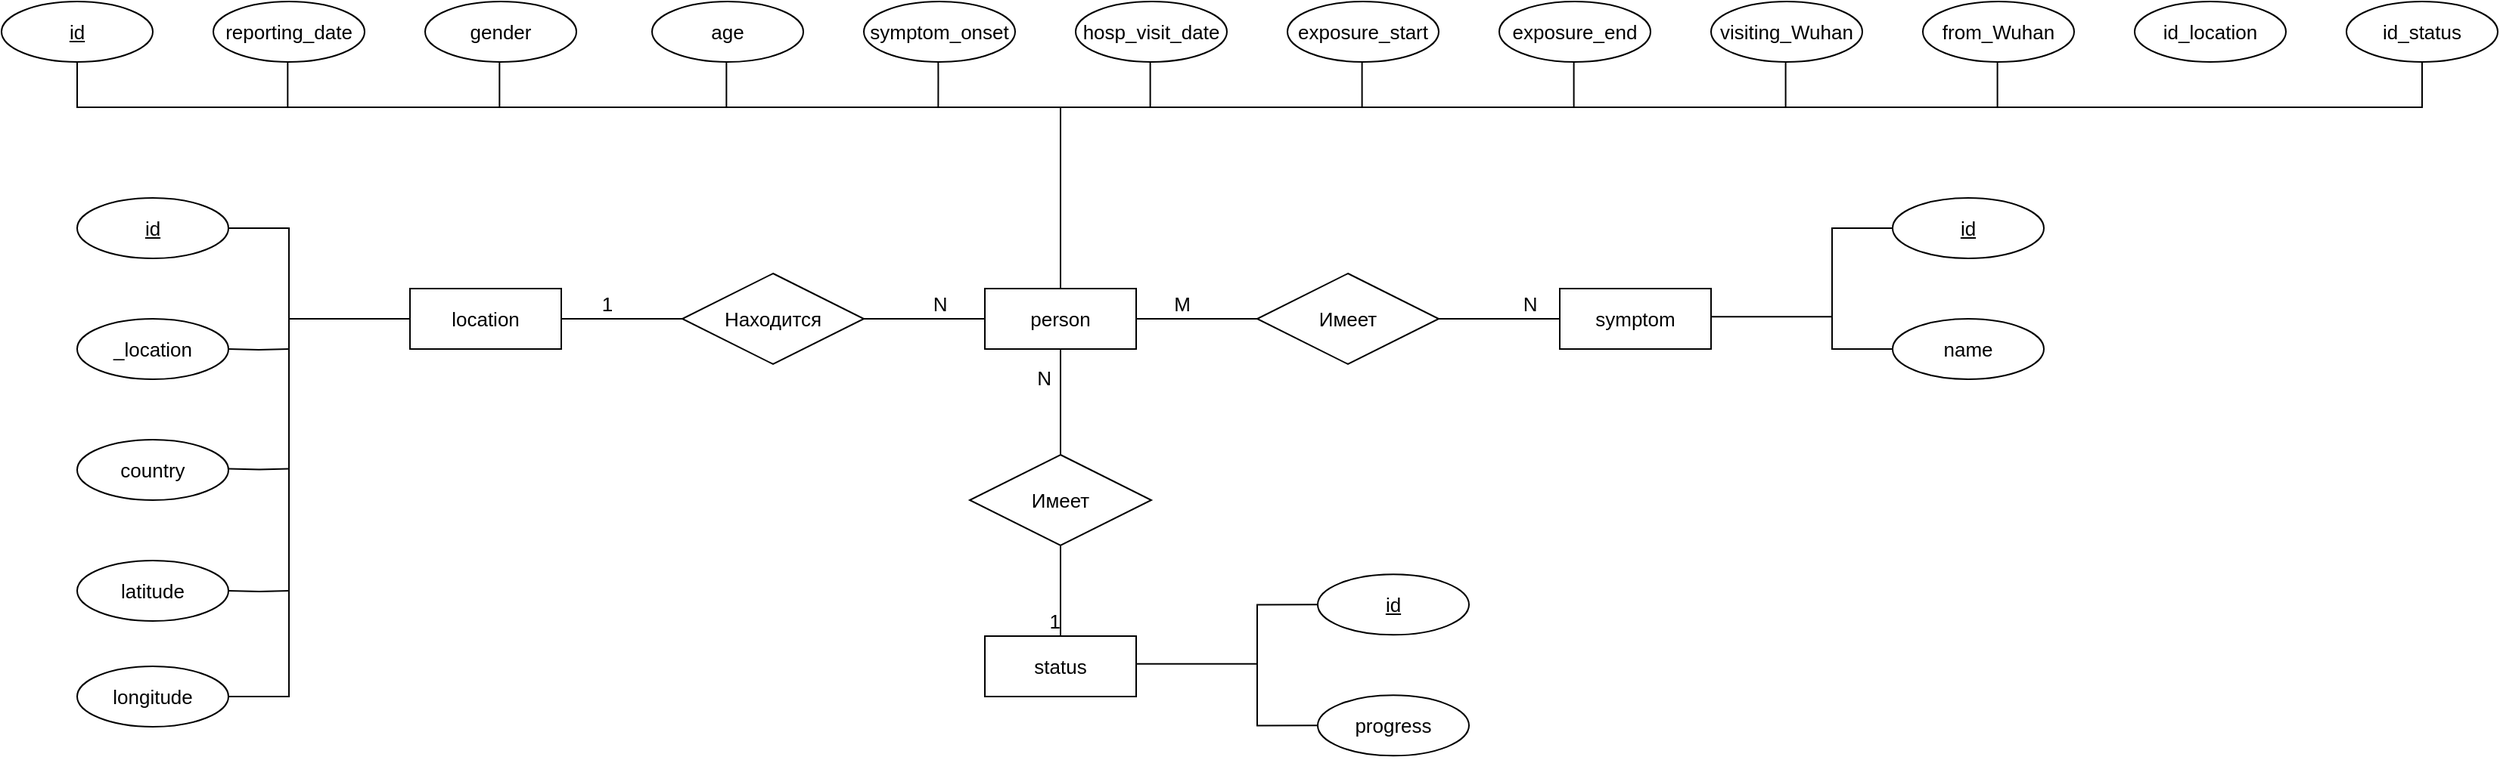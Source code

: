 <mxfile version="15.5.9" type="device"><diagram id="osi7OH8ObkUwHAoTdVre" name="Page-1"><mxGraphModel dx="2937" dy="1273" grid="1" gridSize="10" guides="1" tooltips="1" connect="1" arrows="1" fold="1" page="1" pageScale="1" pageWidth="827" pageHeight="1169" math="0" shadow="0"><root><mxCell id="0"/><mxCell id="1" parent="0"/><mxCell id="30GxtH21Q-TQqUOLnulj-53" style="edgeStyle=orthogonalEdgeStyle;rounded=0;orthogonalLoop=1;jettySize=auto;html=1;exitX=0.5;exitY=0;exitDx=0;exitDy=0;fontFamily=Helvetica;fontSize=13;endArrow=none;endFill=0;" edge="1" parent="1" source="30GxtH21Q-TQqUOLnulj-39"><mxGeometry relative="1" as="geometry"><mxPoint x="420" y="220" as="targetPoint"/></mxGeometry></mxCell><mxCell id="30GxtH21Q-TQqUOLnulj-39" value="person" style="whiteSpace=wrap;html=1;align=center;fontFamily=Helvetica;fontSize=13;" vertex="1" parent="1"><mxGeometry x="370" y="340" width="100" height="40" as="geometry"/></mxCell><mxCell id="30GxtH21Q-TQqUOLnulj-40" value="id" style="ellipse;whiteSpace=wrap;html=1;align=center;fontStyle=4;fontFamily=Helvetica;fontSize=13;" vertex="1" parent="1"><mxGeometry x="-280" y="150" width="100" height="40" as="geometry"/></mxCell><mxCell id="30GxtH21Q-TQqUOLnulj-42" value="reporting_date" style="ellipse;whiteSpace=wrap;html=1;align=center;fontFamily=Helvetica;fontSize=13;" vertex="1" parent="1"><mxGeometry x="-140" y="150" width="100" height="40" as="geometry"/></mxCell><mxCell id="30GxtH21Q-TQqUOLnulj-43" value="gender" style="ellipse;whiteSpace=wrap;html=1;align=center;fontFamily=Helvetica;fontSize=13;" vertex="1" parent="1"><mxGeometry y="150" width="100" height="40" as="geometry"/></mxCell><mxCell id="30GxtH21Q-TQqUOLnulj-44" value="age" style="ellipse;whiteSpace=wrap;html=1;align=center;fontFamily=Helvetica;fontSize=13;" vertex="1" parent="1"><mxGeometry x="150" y="150" width="100" height="40" as="geometry"/></mxCell><mxCell id="30GxtH21Q-TQqUOLnulj-45" value="symptom_onset" style="ellipse;whiteSpace=wrap;html=1;align=center;fontFamily=Helvetica;fontSize=13;" vertex="1" parent="1"><mxGeometry x="290" y="150" width="100" height="40" as="geometry"/></mxCell><mxCell id="30GxtH21Q-TQqUOLnulj-46" value="hosp_visit_date" style="ellipse;whiteSpace=wrap;html=1;align=center;fontFamily=Helvetica;fontSize=13;" vertex="1" parent="1"><mxGeometry x="430" y="150" width="100" height="40" as="geometry"/></mxCell><mxCell id="30GxtH21Q-TQqUOLnulj-47" value="exposure_start" style="ellipse;whiteSpace=wrap;html=1;align=center;fontFamily=Helvetica;fontSize=13;" vertex="1" parent="1"><mxGeometry x="570" y="150" width="100" height="40" as="geometry"/></mxCell><mxCell id="30GxtH21Q-TQqUOLnulj-48" value="exposure_end&lt;br&gt;" style="ellipse;whiteSpace=wrap;html=1;align=center;fontFamily=Helvetica;fontSize=13;" vertex="1" parent="1"><mxGeometry x="710" y="150" width="100" height="40" as="geometry"/></mxCell><mxCell id="30GxtH21Q-TQqUOLnulj-49" value="visiting_Wuhan" style="ellipse;whiteSpace=wrap;html=1;align=center;fontFamily=Helvetica;fontSize=13;" vertex="1" parent="1"><mxGeometry x="850" y="150" width="100" height="40" as="geometry"/></mxCell><mxCell id="30GxtH21Q-TQqUOLnulj-50" value="from_Wuhan" style="ellipse;whiteSpace=wrap;html=1;align=center;fontFamily=Helvetica;fontSize=13;" vertex="1" parent="1"><mxGeometry x="990" y="150" width="100" height="40" as="geometry"/></mxCell><mxCell id="30GxtH21Q-TQqUOLnulj-54" style="edgeStyle=orthogonalEdgeStyle;rounded=0;orthogonalLoop=1;jettySize=auto;html=1;exitX=0.5;exitY=1;exitDx=0;exitDy=0;fontFamily=Helvetica;fontSize=13;endArrow=none;endFill=0;entryX=0.5;entryY=1;entryDx=0;entryDy=0;" edge="1" parent="1" source="30GxtH21Q-TQqUOLnulj-40" target="30GxtH21Q-TQqUOLnulj-58"><mxGeometry relative="1" as="geometry"><mxPoint x="430" y="240" as="targetPoint"/><mxPoint x="430" y="270" as="sourcePoint"/><Array as="points"><mxPoint x="-230" y="220"/><mxPoint x="1320" y="220"/></Array></mxGeometry></mxCell><mxCell id="30GxtH21Q-TQqUOLnulj-56" style="edgeStyle=orthogonalEdgeStyle;rounded=0;orthogonalLoop=1;jettySize=auto;html=1;exitX=0.5;exitY=0;exitDx=0;exitDy=0;fontFamily=Helvetica;fontSize=13;endArrow=none;endFill=0;" edge="1" parent="1"><mxGeometry relative="1" as="geometry"><mxPoint x="-90.83" y="190" as="targetPoint"/><mxPoint x="-90.83" y="220" as="sourcePoint"/></mxGeometry></mxCell><mxCell id="30GxtH21Q-TQqUOLnulj-57" value="id_location" style="ellipse;whiteSpace=wrap;html=1;align=center;fontFamily=Helvetica;fontSize=13;" vertex="1" parent="1"><mxGeometry x="1130" y="150" width="100" height="40" as="geometry"/></mxCell><mxCell id="30GxtH21Q-TQqUOLnulj-58" value="id_status" style="ellipse;whiteSpace=wrap;html=1;align=center;fontFamily=Helvetica;fontSize=13;" vertex="1" parent="1"><mxGeometry x="1270" y="150" width="100" height="40" as="geometry"/></mxCell><mxCell id="30GxtH21Q-TQqUOLnulj-59" style="edgeStyle=orthogonalEdgeStyle;rounded=0;orthogonalLoop=1;jettySize=auto;html=1;exitX=0.5;exitY=0;exitDx=0;exitDy=0;fontFamily=Helvetica;fontSize=13;endArrow=none;endFill=0;" edge="1" parent="1"><mxGeometry relative="1" as="geometry"><mxPoint x="49.17" y="190" as="targetPoint"/><mxPoint x="49.17" y="220" as="sourcePoint"/></mxGeometry></mxCell><mxCell id="30GxtH21Q-TQqUOLnulj-60" style="edgeStyle=orthogonalEdgeStyle;rounded=0;orthogonalLoop=1;jettySize=auto;html=1;exitX=0.5;exitY=0;exitDx=0;exitDy=0;fontFamily=Helvetica;fontSize=13;endArrow=none;endFill=0;" edge="1" parent="1"><mxGeometry relative="1" as="geometry"><mxPoint x="199.17" y="190" as="targetPoint"/><mxPoint x="199.17" y="220" as="sourcePoint"/></mxGeometry></mxCell><mxCell id="30GxtH21Q-TQqUOLnulj-61" style="edgeStyle=orthogonalEdgeStyle;rounded=0;orthogonalLoop=1;jettySize=auto;html=1;exitX=0.5;exitY=0;exitDx=0;exitDy=0;fontFamily=Helvetica;fontSize=13;endArrow=none;endFill=0;" edge="1" parent="1"><mxGeometry relative="1" as="geometry"><mxPoint x="339.17" y="190" as="targetPoint"/><mxPoint x="339.17" y="220" as="sourcePoint"/><Array as="points"><mxPoint x="339" y="200"/><mxPoint x="339" y="200"/></Array></mxGeometry></mxCell><mxCell id="30GxtH21Q-TQqUOLnulj-62" style="edgeStyle=orthogonalEdgeStyle;rounded=0;orthogonalLoop=1;jettySize=auto;html=1;exitX=0.5;exitY=0;exitDx=0;exitDy=0;fontFamily=Helvetica;fontSize=13;endArrow=none;endFill=0;" edge="1" parent="1"><mxGeometry relative="1" as="geometry"><mxPoint x="479.31" y="190" as="targetPoint"/><mxPoint x="479.31" y="220" as="sourcePoint"/><Array as="points"><mxPoint x="479.14" y="190"/></Array></mxGeometry></mxCell><mxCell id="30GxtH21Q-TQqUOLnulj-63" style="edgeStyle=orthogonalEdgeStyle;rounded=0;orthogonalLoop=1;jettySize=auto;html=1;exitX=0.5;exitY=0;exitDx=0;exitDy=0;fontFamily=Helvetica;fontSize=13;endArrow=none;endFill=0;" edge="1" parent="1"><mxGeometry relative="1" as="geometry"><mxPoint x="619.31" y="190" as="targetPoint"/><mxPoint x="619.31" y="220" as="sourcePoint"/><Array as="points"><mxPoint x="619.14" y="200"/><mxPoint x="619.14" y="200"/></Array></mxGeometry></mxCell><mxCell id="30GxtH21Q-TQqUOLnulj-64" style="edgeStyle=orthogonalEdgeStyle;rounded=0;orthogonalLoop=1;jettySize=auto;html=1;exitX=0.5;exitY=0;exitDx=0;exitDy=0;fontFamily=Helvetica;fontSize=13;endArrow=none;endFill=0;" edge="1" parent="1"><mxGeometry relative="1" as="geometry"><mxPoint x="759.31" y="190" as="targetPoint"/><mxPoint x="759.31" y="220" as="sourcePoint"/><Array as="points"><mxPoint x="759.14" y="200"/><mxPoint x="759.14" y="200"/></Array></mxGeometry></mxCell><mxCell id="30GxtH21Q-TQqUOLnulj-65" style="edgeStyle=orthogonalEdgeStyle;rounded=0;orthogonalLoop=1;jettySize=auto;html=1;exitX=0.5;exitY=0;exitDx=0;exitDy=0;fontFamily=Helvetica;fontSize=13;endArrow=none;endFill=0;" edge="1" parent="1"><mxGeometry relative="1" as="geometry"><mxPoint x="899.31" y="190" as="targetPoint"/><mxPoint x="899.31" y="220" as="sourcePoint"/><Array as="points"><mxPoint x="899.14" y="200"/><mxPoint x="899.14" y="200"/></Array></mxGeometry></mxCell><mxCell id="30GxtH21Q-TQqUOLnulj-66" style="edgeStyle=orthogonalEdgeStyle;rounded=0;orthogonalLoop=1;jettySize=auto;html=1;exitX=0.5;exitY=0;exitDx=0;exitDy=0;fontFamily=Helvetica;fontSize=13;endArrow=none;endFill=0;" edge="1" parent="1"><mxGeometry relative="1" as="geometry"><mxPoint x="1039.31" y="190" as="targetPoint"/><mxPoint x="1039.31" y="220" as="sourcePoint"/><Array as="points"><mxPoint x="1039.14" y="200"/><mxPoint x="1039.14" y="200"/></Array></mxGeometry></mxCell><mxCell id="30GxtH21Q-TQqUOLnulj-74" value="" style="edgeStyle=orthogonalEdgeStyle;rounded=0;orthogonalLoop=1;jettySize=auto;html=1;fontFamily=Helvetica;fontSize=13;endArrow=none;endFill=0;" edge="1" parent="1" source="30GxtH21Q-TQqUOLnulj-67" target="30GxtH21Q-TQqUOLnulj-69"><mxGeometry relative="1" as="geometry"/></mxCell><mxCell id="30GxtH21Q-TQqUOLnulj-75" value="" style="edgeStyle=orthogonalEdgeStyle;rounded=0;orthogonalLoop=1;jettySize=auto;html=1;fontFamily=Helvetica;fontSize=13;endArrow=none;endFill=0;" edge="1" parent="1" source="30GxtH21Q-TQqUOLnulj-67" target="30GxtH21Q-TQqUOLnulj-69"><mxGeometry relative="1" as="geometry"/></mxCell><mxCell id="30GxtH21Q-TQqUOLnulj-77" value="1" style="edgeLabel;html=1;align=center;verticalAlign=middle;resizable=0;points=[];fontSize=13;fontFamily=Helvetica;" vertex="1" connectable="0" parent="30GxtH21Q-TQqUOLnulj-75"><mxGeometry x="-0.039" y="1" relative="1" as="geometry"><mxPoint x="-9" y="-9" as="offset"/></mxGeometry></mxCell><mxCell id="30GxtH21Q-TQqUOLnulj-67" value="location" style="whiteSpace=wrap;html=1;align=center;fontFamily=Helvetica;fontSize=13;" vertex="1" parent="1"><mxGeometry x="-10" y="340" width="100" height="40" as="geometry"/></mxCell><mxCell id="30GxtH21Q-TQqUOLnulj-69" value="Находится" style="shape=rhombus;perimeter=rhombusPerimeter;whiteSpace=wrap;html=1;align=center;fontFamily=Helvetica;fontSize=13;" vertex="1" parent="1"><mxGeometry x="170" y="330" width="120" height="60" as="geometry"/></mxCell><mxCell id="30GxtH21Q-TQqUOLnulj-70" style="edgeStyle=orthogonalEdgeStyle;rounded=0;orthogonalLoop=1;jettySize=auto;html=1;exitX=1;exitY=0.5;exitDx=0;exitDy=0;fontFamily=Helvetica;fontSize=13;endArrow=none;endFill=0;entryX=0;entryY=0.5;entryDx=0;entryDy=0;" edge="1" parent="1" source="30GxtH21Q-TQqUOLnulj-69" target="30GxtH21Q-TQqUOLnulj-39"><mxGeometry relative="1" as="geometry"><mxPoint x="330" y="410" as="targetPoint"/><mxPoint x="330" y="530" as="sourcePoint"/></mxGeometry></mxCell><mxCell id="30GxtH21Q-TQqUOLnulj-72" value="N" style="edgeLabel;html=1;align=center;verticalAlign=middle;resizable=0;points=[];fontSize=13;fontFamily=Helvetica;" vertex="1" connectable="0" parent="30GxtH21Q-TQqUOLnulj-70"><mxGeometry x="0.211" y="-3" relative="1" as="geometry"><mxPoint x="1" y="-13" as="offset"/></mxGeometry></mxCell><mxCell id="30GxtH21Q-TQqUOLnulj-78" value="id" style="ellipse;whiteSpace=wrap;html=1;align=center;fontStyle=4;fontFamily=Helvetica;fontSize=13;" vertex="1" parent="1"><mxGeometry x="-230" y="280" width="100" height="40" as="geometry"/></mxCell><mxCell id="30GxtH21Q-TQqUOLnulj-79" value="_location" style="ellipse;whiteSpace=wrap;html=1;align=center;fontFamily=Helvetica;fontSize=13;" vertex="1" parent="1"><mxGeometry x="-230" y="360" width="100" height="40" as="geometry"/></mxCell><mxCell id="30GxtH21Q-TQqUOLnulj-80" value="country" style="ellipse;whiteSpace=wrap;html=1;align=center;fontFamily=Helvetica;fontSize=13;" vertex="1" parent="1"><mxGeometry x="-230" y="440" width="100" height="40" as="geometry"/></mxCell><mxCell id="30GxtH21Q-TQqUOLnulj-81" value="latitude" style="ellipse;whiteSpace=wrap;html=1;align=center;fontFamily=Helvetica;fontSize=13;" vertex="1" parent="1"><mxGeometry x="-230" y="520" width="100" height="40" as="geometry"/></mxCell><mxCell id="30GxtH21Q-TQqUOLnulj-82" value="longitude" style="ellipse;whiteSpace=wrap;html=1;align=center;fontFamily=Helvetica;fontSize=13;" vertex="1" parent="1"><mxGeometry x="-230" y="590" width="100" height="40" as="geometry"/></mxCell><mxCell id="30GxtH21Q-TQqUOLnulj-83" style="edgeStyle=orthogonalEdgeStyle;rounded=0;orthogonalLoop=1;jettySize=auto;html=1;exitX=1;exitY=0.5;exitDx=0;exitDy=0;fontFamily=Helvetica;fontSize=13;endArrow=none;endFill=0;entryX=1;entryY=0.5;entryDx=0;entryDy=0;" edge="1" parent="1" source="30GxtH21Q-TQqUOLnulj-82" target="30GxtH21Q-TQqUOLnulj-78"><mxGeometry relative="1" as="geometry"><mxPoint x="-50" y="350" as="targetPoint"/><mxPoint x="-50" y="470" as="sourcePoint"/><Array as="points"><mxPoint x="-90" y="610"/><mxPoint x="-90" y="300"/></Array></mxGeometry></mxCell><mxCell id="30GxtH21Q-TQqUOLnulj-84" value="" style="edgeStyle=orthogonalEdgeStyle;rounded=0;orthogonalLoop=1;jettySize=auto;html=1;fontFamily=Helvetica;fontSize=13;endArrow=none;endFill=0;" edge="1" parent="1"><mxGeometry relative="1" as="geometry"><mxPoint x="-90" y="360" as="sourcePoint"/><mxPoint x="-10" y="360" as="targetPoint"/></mxGeometry></mxCell><mxCell id="30GxtH21Q-TQqUOLnulj-88" value="Имеет" style="shape=rhombus;perimeter=rhombusPerimeter;whiteSpace=wrap;html=1;align=center;fontFamily=Helvetica;fontSize=13;" vertex="1" parent="1"><mxGeometry x="550" y="330" width="120" height="60" as="geometry"/></mxCell><mxCell id="30GxtH21Q-TQqUOLnulj-89" value="" style="edgeStyle=orthogonalEdgeStyle;rounded=0;orthogonalLoop=1;jettySize=auto;html=1;fontFamily=Helvetica;fontSize=13;endArrow=none;endFill=0;" edge="1" parent="1"><mxGeometry relative="1" as="geometry"><mxPoint x="670" y="360.0" as="sourcePoint"/><mxPoint x="750" y="360.0" as="targetPoint"/></mxGeometry></mxCell><mxCell id="30GxtH21Q-TQqUOLnulj-90" value="N" style="edgeLabel;html=1;align=center;verticalAlign=middle;resizable=0;points=[];fontSize=13;fontFamily=Helvetica;" vertex="1" connectable="0" parent="30GxtH21Q-TQqUOLnulj-89"><mxGeometry x="-0.039" y="1" relative="1" as="geometry"><mxPoint x="21" y="-9" as="offset"/></mxGeometry></mxCell><mxCell id="30GxtH21Q-TQqUOLnulj-91" value="" style="edgeStyle=orthogonalEdgeStyle;rounded=0;orthogonalLoop=1;jettySize=auto;html=1;fontFamily=Helvetica;fontSize=13;endArrow=none;endFill=0;" edge="1" parent="1"><mxGeometry relative="1" as="geometry"><mxPoint x="470" y="360" as="sourcePoint"/><mxPoint x="550" y="360" as="targetPoint"/></mxGeometry></mxCell><mxCell id="30GxtH21Q-TQqUOLnulj-92" value="M" style="edgeLabel;html=1;align=center;verticalAlign=middle;resizable=0;points=[];fontSize=13;fontFamily=Helvetica;" vertex="1" connectable="0" parent="30GxtH21Q-TQqUOLnulj-91"><mxGeometry x="-0.039" y="1" relative="1" as="geometry"><mxPoint x="-9" y="-9" as="offset"/></mxGeometry></mxCell><mxCell id="30GxtH21Q-TQqUOLnulj-93" value="symptom" style="whiteSpace=wrap;html=1;align=center;fontFamily=Helvetica;fontSize=13;" vertex="1" parent="1"><mxGeometry x="750" y="340" width="100" height="40" as="geometry"/></mxCell><mxCell id="30GxtH21Q-TQqUOLnulj-95" value="id" style="ellipse;whiteSpace=wrap;html=1;align=center;fontStyle=4;fontFamily=Helvetica;fontSize=13;" vertex="1" parent="1"><mxGeometry x="970" y="280" width="100" height="40" as="geometry"/></mxCell><mxCell id="30GxtH21Q-TQqUOLnulj-96" value="name" style="ellipse;whiteSpace=wrap;html=1;align=center;fontFamily=Helvetica;fontSize=13;" vertex="1" parent="1"><mxGeometry x="970" y="360" width="100" height="40" as="geometry"/></mxCell><mxCell id="30GxtH21Q-TQqUOLnulj-97" value="" style="edgeStyle=orthogonalEdgeStyle;rounded=0;orthogonalLoop=1;jettySize=auto;html=1;fontFamily=Helvetica;fontSize=13;endArrow=none;endFill=0;" edge="1" parent="1"><mxGeometry relative="1" as="geometry"><mxPoint x="850" y="358.57" as="sourcePoint"/><mxPoint x="930" y="358.57" as="targetPoint"/></mxGeometry></mxCell><mxCell id="30GxtH21Q-TQqUOLnulj-98" style="edgeStyle=orthogonalEdgeStyle;rounded=0;orthogonalLoop=1;jettySize=auto;html=1;exitX=0;exitY=0.5;exitDx=0;exitDy=0;fontFamily=Helvetica;fontSize=13;endArrow=none;endFill=0;entryX=0;entryY=0.5;entryDx=0;entryDy=0;" edge="1" parent="1" source="30GxtH21Q-TQqUOLnulj-96" target="30GxtH21Q-TQqUOLnulj-95"><mxGeometry relative="1" as="geometry"><mxPoint x="900.0" y="290" as="targetPoint"/><mxPoint x="900.0" y="600" as="sourcePoint"/><Array as="points"><mxPoint x="930" y="380"/><mxPoint x="930" y="300"/></Array></mxGeometry></mxCell><mxCell id="30GxtH21Q-TQqUOLnulj-100" style="edgeStyle=orthogonalEdgeStyle;rounded=0;orthogonalLoop=1;jettySize=auto;html=1;fontFamily=Helvetica;fontSize=13;endArrow=none;endFill=0;entryX=1;entryY=0.5;entryDx=0;entryDy=0;entryPerimeter=0;" edge="1" parent="1" target="30GxtH21Q-TQqUOLnulj-79"><mxGeometry relative="1" as="geometry"><mxPoint x="-120.0" y="370" as="targetPoint"/><mxPoint x="-90" y="380" as="sourcePoint"/><Array as="points"/></mxGeometry></mxCell><mxCell id="30GxtH21Q-TQqUOLnulj-101" style="edgeStyle=orthogonalEdgeStyle;rounded=0;orthogonalLoop=1;jettySize=auto;html=1;fontFamily=Helvetica;fontSize=13;endArrow=none;endFill=0;entryX=1;entryY=0.5;entryDx=0;entryDy=0;entryPerimeter=0;" edge="1" parent="1"><mxGeometry relative="1" as="geometry"><mxPoint x="-130" y="459.29" as="targetPoint"/><mxPoint x="-90" y="459.29" as="sourcePoint"/><Array as="points"/></mxGeometry></mxCell><mxCell id="30GxtH21Q-TQqUOLnulj-102" style="edgeStyle=orthogonalEdgeStyle;rounded=0;orthogonalLoop=1;jettySize=auto;html=1;fontFamily=Helvetica;fontSize=13;endArrow=none;endFill=0;entryX=1;entryY=0.5;entryDx=0;entryDy=0;entryPerimeter=0;" edge="1" parent="1"><mxGeometry relative="1" as="geometry"><mxPoint x="-130" y="540" as="targetPoint"/><mxPoint x="-90" y="540" as="sourcePoint"/><Array as="points"/></mxGeometry></mxCell><mxCell id="30GxtH21Q-TQqUOLnulj-103" style="edgeStyle=orthogonalEdgeStyle;rounded=0;orthogonalLoop=1;jettySize=auto;html=1;exitX=0.5;exitY=1;exitDx=0;exitDy=0;fontFamily=Helvetica;fontSize=13;endArrow=none;endFill=0;" edge="1" parent="1" source="30GxtH21Q-TQqUOLnulj-96" target="30GxtH21Q-TQqUOLnulj-96"><mxGeometry relative="1" as="geometry"/></mxCell><mxCell id="30GxtH21Q-TQqUOLnulj-108" value="status" style="whiteSpace=wrap;html=1;align=center;fontFamily=Helvetica;fontSize=13;" vertex="1" parent="1"><mxGeometry x="370" y="570" width="100" height="40" as="geometry"/></mxCell><mxCell id="30GxtH21Q-TQqUOLnulj-114" value="id" style="ellipse;whiteSpace=wrap;html=1;align=center;fontStyle=4;fontFamily=Helvetica;fontSize=13;" vertex="1" parent="1"><mxGeometry x="590" y="529.17" width="100" height="40" as="geometry"/></mxCell><mxCell id="30GxtH21Q-TQqUOLnulj-115" value="progress" style="ellipse;whiteSpace=wrap;html=1;align=center;fontFamily=Helvetica;fontSize=13;" vertex="1" parent="1"><mxGeometry x="590" y="609.17" width="100" height="40" as="geometry"/></mxCell><mxCell id="30GxtH21Q-TQqUOLnulj-116" value="" style="edgeStyle=orthogonalEdgeStyle;rounded=0;orthogonalLoop=1;jettySize=auto;html=1;fontFamily=Helvetica;fontSize=13;endArrow=none;endFill=0;" edge="1" parent="1"><mxGeometry relative="1" as="geometry"><mxPoint x="470" y="588.33" as="sourcePoint"/><mxPoint x="550" y="588.33" as="targetPoint"/></mxGeometry></mxCell><mxCell id="30GxtH21Q-TQqUOLnulj-117" style="edgeStyle=orthogonalEdgeStyle;rounded=0;orthogonalLoop=1;jettySize=auto;html=1;exitX=0;exitY=0.5;exitDx=0;exitDy=0;fontFamily=Helvetica;fontSize=13;endArrow=none;endFill=0;entryX=0;entryY=0.5;entryDx=0;entryDy=0;" edge="1" parent="1" source="30GxtH21Q-TQqUOLnulj-115" target="30GxtH21Q-TQqUOLnulj-114"><mxGeometry relative="1" as="geometry"><mxPoint x="520.0" y="539.17" as="targetPoint"/><mxPoint x="520.0" y="849.17" as="sourcePoint"/><Array as="points"><mxPoint x="550" y="629.17"/><mxPoint x="550" y="549.17"/></Array></mxGeometry></mxCell><mxCell id="30GxtH21Q-TQqUOLnulj-118" style="edgeStyle=orthogonalEdgeStyle;rounded=0;orthogonalLoop=1;jettySize=auto;html=1;exitX=0.5;exitY=1;exitDx=0;exitDy=0;fontFamily=Helvetica;fontSize=13;endArrow=none;endFill=0;" edge="1" parent="1" source="30GxtH21Q-TQqUOLnulj-115" target="30GxtH21Q-TQqUOLnulj-115"><mxGeometry relative="1" as="geometry"/></mxCell><mxCell id="30GxtH21Q-TQqUOLnulj-131" value="Имеет" style="shape=rhombus;perimeter=rhombusPerimeter;whiteSpace=wrap;html=1;align=center;fontFamily=Helvetica;fontSize=13;" vertex="1" parent="1"><mxGeometry x="360" y="450" width="120" height="60" as="geometry"/></mxCell><mxCell id="30GxtH21Q-TQqUOLnulj-132" value="" style="endArrow=none;html=1;rounded=0;fontFamily=Helvetica;fontSize=13;exitX=0.5;exitY=1;exitDx=0;exitDy=0;entryX=0.5;entryY=0;entryDx=0;entryDy=0;" edge="1" parent="1" source="30GxtH21Q-TQqUOLnulj-39" target="30GxtH21Q-TQqUOLnulj-131"><mxGeometry relative="1" as="geometry"><mxPoint x="440" y="440" as="sourcePoint"/><mxPoint x="600" y="440" as="targetPoint"/></mxGeometry></mxCell><mxCell id="30GxtH21Q-TQqUOLnulj-133" value="N" style="resizable=0;html=1;align=right;verticalAlign=bottom;fontFamily=Helvetica;fontSize=13;" connectable="0" vertex="1" parent="30GxtH21Q-TQqUOLnulj-132"><mxGeometry x="1" relative="1" as="geometry"><mxPoint x="-6" y="-41" as="offset"/></mxGeometry></mxCell><mxCell id="30GxtH21Q-TQqUOLnulj-134" value="" style="endArrow=none;html=1;rounded=0;fontFamily=Helvetica;fontSize=13;entryX=0.5;entryY=0;entryDx=0;entryDy=0;" edge="1" parent="1" target="30GxtH21Q-TQqUOLnulj-108"><mxGeometry relative="1" as="geometry"><mxPoint x="420" y="510" as="sourcePoint"/><mxPoint x="580" y="510" as="targetPoint"/></mxGeometry></mxCell><mxCell id="30GxtH21Q-TQqUOLnulj-135" value="1" style="resizable=0;html=1;align=right;verticalAlign=bottom;fontFamily=Helvetica;fontSize=13;" connectable="0" vertex="1" parent="30GxtH21Q-TQqUOLnulj-134"><mxGeometry x="1" relative="1" as="geometry"/></mxCell></root></mxGraphModel></diagram></mxfile>